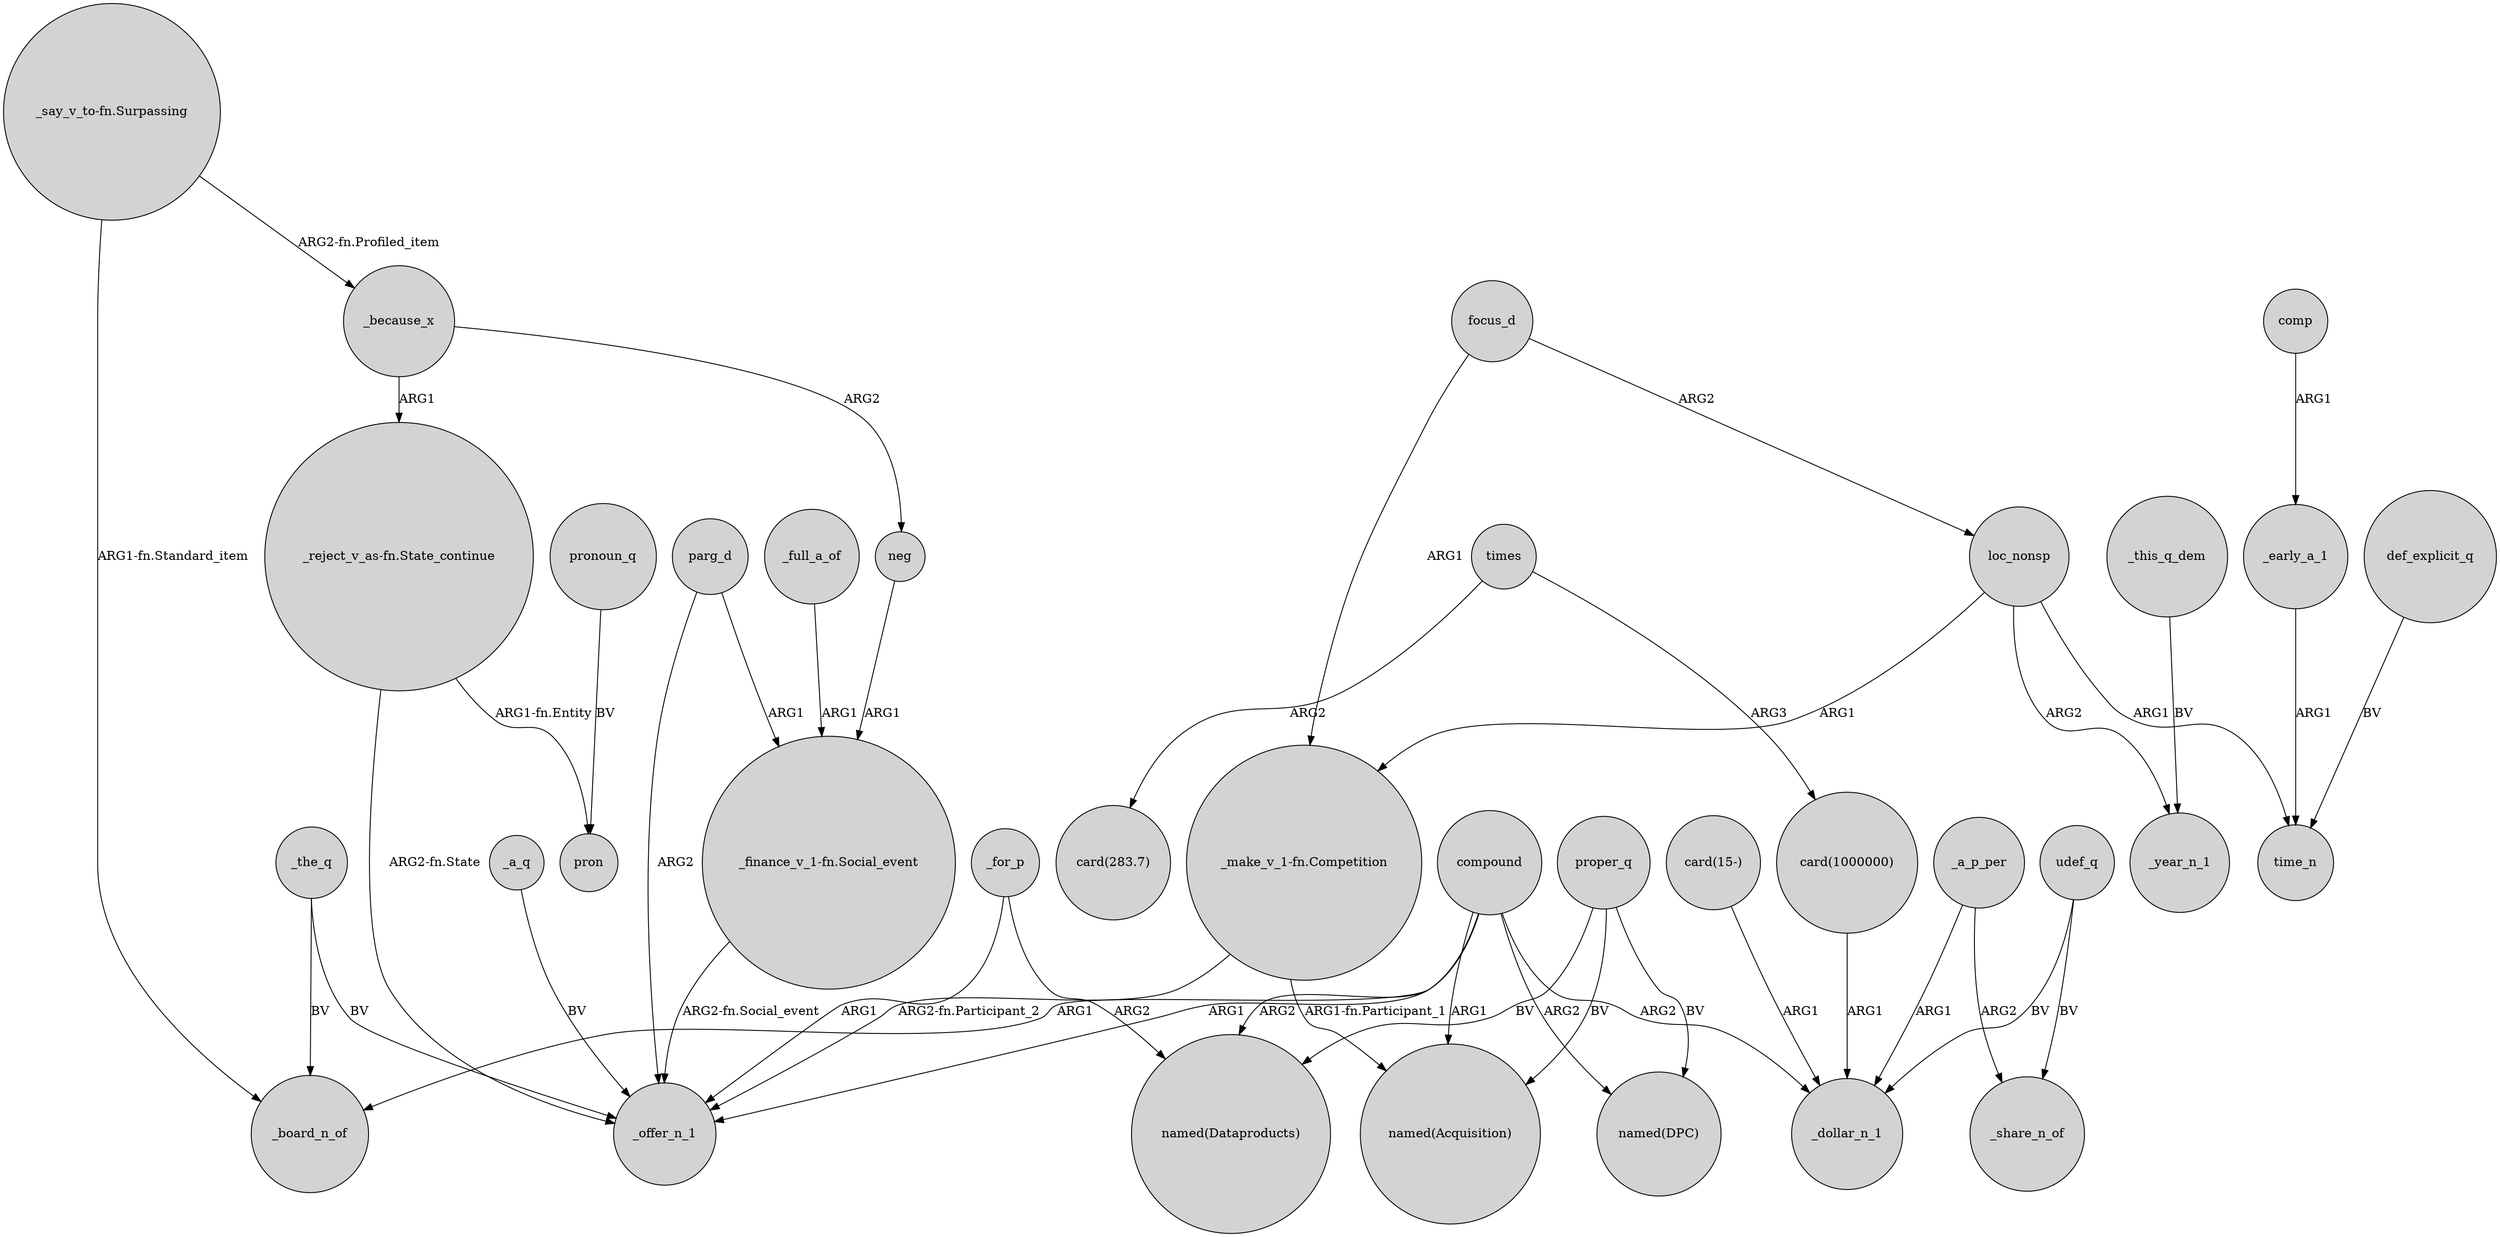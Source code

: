 digraph {
	node [shape=circle style=filled]
	_early_a_1 -> time_n [label=ARG1]
	"_make_v_1-fn.Competition" -> "named(Acquisition)" [label="ARG1-fn.Participant_1"]
	focus_d -> "_make_v_1-fn.Competition" [label=ARG1]
	parg_d -> _offer_n_1 [label=ARG2]
	_for_p -> _offer_n_1 [label=ARG1]
	"card(15-)" -> _dollar_n_1 [label=ARG1]
	"_finance_v_1-fn.Social_event" -> _offer_n_1 [label="ARG2-fn.Social_event"]
	times -> "card(1000000)" [label=ARG3]
	_for_p -> "named(Dataproducts)" [label=ARG2]
	comp -> _early_a_1 [label=ARG1]
	compound -> _dollar_n_1 [label=ARG2]
	focus_d -> loc_nonsp [label=ARG2]
	_the_q -> _board_n_of [label=BV]
	loc_nonsp -> _year_n_1 [label=ARG2]
	compound -> _offer_n_1 [label=ARG1]
	compound -> "named(DPC)" [label=ARG2]
	"_make_v_1-fn.Competition" -> _offer_n_1 [label="ARG2-fn.Participant_2"]
	pronoun_q -> pron [label=BV]
	neg -> "_finance_v_1-fn.Social_event" [label=ARG1]
	proper_q -> "named(DPC)" [label=BV]
	_a_p_per -> _share_n_of [label=ARG2]
	compound -> "named(Dataproducts)" [label=ARG2]
	compound -> _board_n_of [label=ARG1]
	udef_q -> _share_n_of [label=BV]
	udef_q -> _dollar_n_1 [label=BV]
	compound -> "named(Acquisition)" [label=ARG1]
	"card(1000000)" -> _dollar_n_1 [label=ARG1]
	_this_q_dem -> _year_n_1 [label=BV]
	loc_nonsp -> time_n [label=ARG1]
	_the_q -> _offer_n_1 [label=BV]
	"_reject_v_as-fn.State_continue" -> _offer_n_1 [label="ARG2-fn.State"]
	_a_p_per -> _dollar_n_1 [label=ARG1]
	"_say_v_to-fn.Surpassing" -> _because_x [label="ARG2-fn.Profiled_item"]
	"_reject_v_as-fn.State_continue" -> pron [label="ARG1-fn.Entity"]
	proper_q -> "named(Acquisition)" [label=BV]
	times -> "card(283.7)" [label=ARG2]
	def_explicit_q -> time_n [label=BV]
	_a_q -> _offer_n_1 [label=BV]
	"_say_v_to-fn.Surpassing" -> _board_n_of [label="ARG1-fn.Standard_item"]
	parg_d -> "_finance_v_1-fn.Social_event" [label=ARG1]
	proper_q -> "named(Dataproducts)" [label=BV]
	_because_x -> "_reject_v_as-fn.State_continue" [label=ARG1]
	loc_nonsp -> "_make_v_1-fn.Competition" [label=ARG1]
	_because_x -> neg [label=ARG2]
	_full_a_of -> "_finance_v_1-fn.Social_event" [label=ARG1]
}
